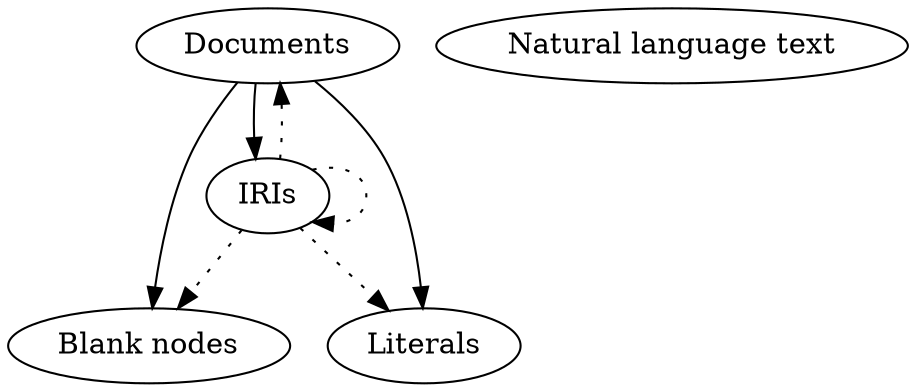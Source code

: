 digraph navigation {
  bno [label="Blank nodes"];
  doc [label="Documents"];
  iri [label="IRIs"];
  lit [label="Literals"];
  txt [label="Natural language text"];

  doc -> bno [style="solid"];
  doc -> iri [style="solid"];
  doc -> lit [style="solid"];
  iri -> bno [style="dotted"];
  iri -> doc [style="dotted"];
  iri -> iri [style="dotted"];
  iri -> lit [style="dotted"];
}
